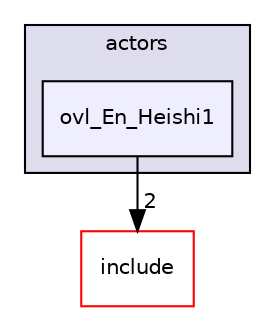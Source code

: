 digraph "src/overlays/actors/ovl_En_Heishi1" {
  compound=true
  node [ fontsize="10", fontname="Helvetica"];
  edge [ labelfontsize="10", labelfontname="Helvetica"];
  subgraph clusterdir_e93473484be31ce7bcb356bd643a22f8 {
    graph [ bgcolor="#ddddee", pencolor="black", label="actors" fontname="Helvetica", fontsize="10", URL="dir_e93473484be31ce7bcb356bd643a22f8.html"]
  dir_7b9576740661904fdac6dc0f64d79fad [shape=box, label="ovl_En_Heishi1", style="filled", fillcolor="#eeeeff", pencolor="black", URL="dir_7b9576740661904fdac6dc0f64d79fad.html"];
  }
  dir_d44c64559bbebec7f509842c48db8b23 [shape=box label="include" fillcolor="white" style="filled" color="red" URL="dir_d44c64559bbebec7f509842c48db8b23.html"];
  dir_7b9576740661904fdac6dc0f64d79fad->dir_d44c64559bbebec7f509842c48db8b23 [headlabel="2", labeldistance=1.5 headhref="dir_000262_000000.html"];
}
